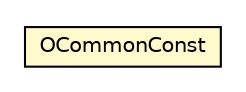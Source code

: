 #!/usr/local/bin/dot
#
# Class diagram 
# Generated by UMLGraph version R5_6-24-gf6e263 (http://www.umlgraph.org/)
#

digraph G {
	edge [fontname="Helvetica",fontsize=10,labelfontname="Helvetica",labelfontsize=10];
	node [fontname="Helvetica",fontsize=10,shape=plaintext];
	nodesep=0.25;
	ranksep=0.5;
	// com.orientechnologies.common.util.OCommonConst
	c1162601 [label=<<table title="com.orientechnologies.common.util.OCommonConst" border="0" cellborder="1" cellspacing="0" cellpadding="2" port="p" bgcolor="lemonChiffon" href="./OCommonConst.html">
		<tr><td><table border="0" cellspacing="0" cellpadding="1">
<tr><td align="center" balign="center"> OCommonConst </td></tr>
		</table></td></tr>
		</table>>, URL="./OCommonConst.html", fontname="Helvetica", fontcolor="black", fontsize=10.0];
}


